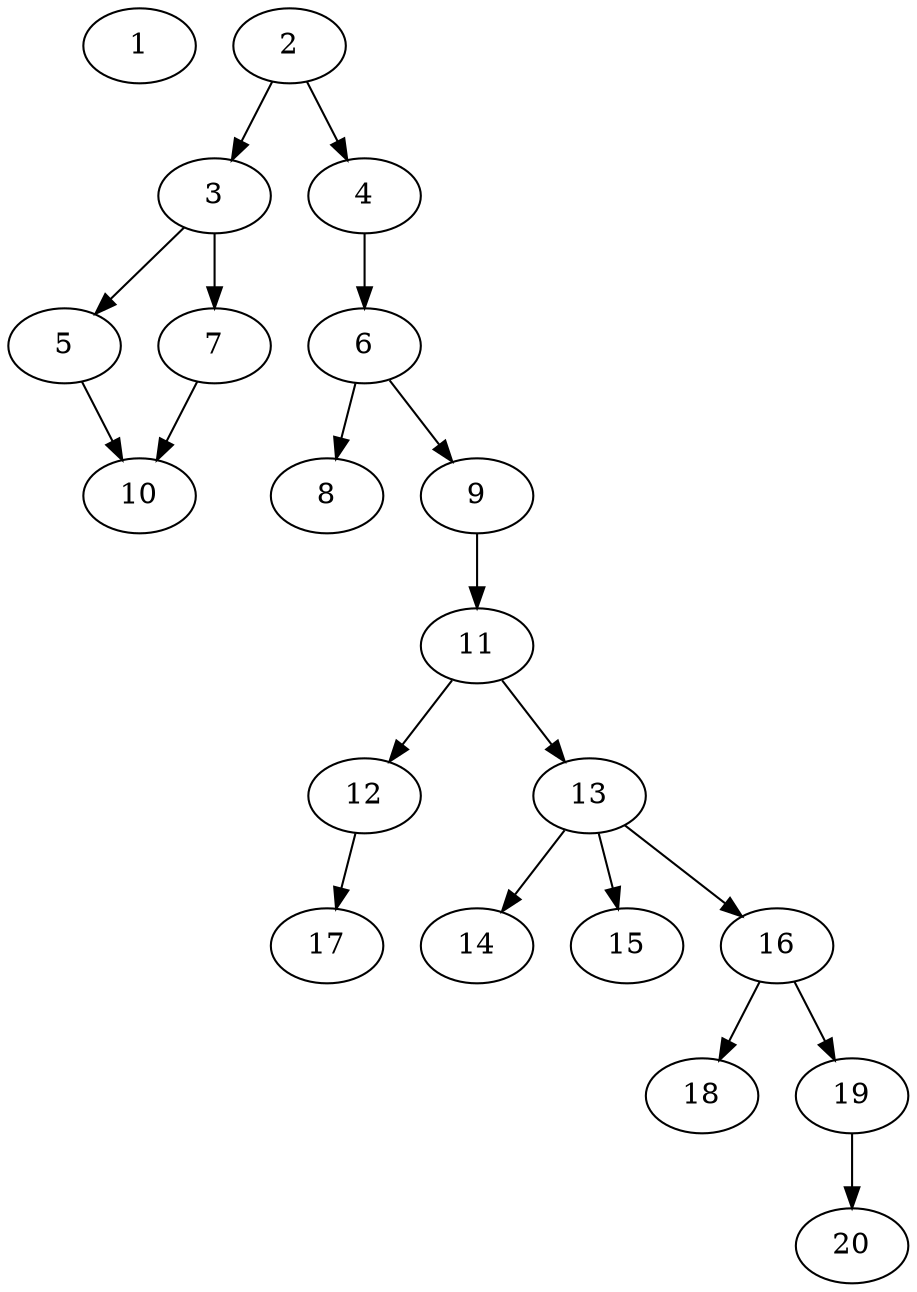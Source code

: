 // DAG automatically generated by daggen at Sat Jul 27 15:34:46 2019
// ./daggen --dot -n 20 --ccr 0.4 --fat 0.4 --regular 0.5 --density 0.4 --mindata 5242880 --maxdata 52428800 
digraph G {
  1 [size="110190080", alpha="0.04", expect_size="44076032"] 
  2 [size="86935040", alpha="0.13", expect_size="34774016"] 
  2 -> 3 [size ="34774016"]
  2 -> 4 [size ="34774016"]
  3 [size="89203200", alpha="0.08", expect_size="35681280"] 
  3 -> 5 [size ="35681280"]
  3 -> 7 [size ="35681280"]
  4 [size="123304960", alpha="0.11", expect_size="49321984"] 
  4 -> 6 [size ="49321984"]
  5 [size="25216000", alpha="0.15", expect_size="10086400"] 
  5 -> 10 [size ="10086400"]
  6 [size="86942720", alpha="0.03", expect_size="34777088"] 
  6 -> 8 [size ="34777088"]
  6 -> 9 [size ="34777088"]
  7 [size="28344320", alpha="0.15", expect_size="11337728"] 
  7 -> 10 [size ="11337728"]
  8 [size="44774400", alpha="0.04", expect_size="17909760"] 
  9 [size="104069120", alpha="0.05", expect_size="41627648"] 
  9 -> 11 [size ="41627648"]
  10 [size="27394560", alpha="0.11", expect_size="10957824"] 
  11 [size="94005760", alpha="0.13", expect_size="37602304"] 
  11 -> 12 [size ="37602304"]
  11 -> 13 [size ="37602304"]
  12 [size="120499200", alpha="0.15", expect_size="48199680"] 
  12 -> 17 [size ="48199680"]
  13 [size="77214720", alpha="0.03", expect_size="30885888"] 
  13 -> 14 [size ="30885888"]
  13 -> 15 [size ="30885888"]
  13 -> 16 [size ="30885888"]
  14 [size="125967360", alpha="0.17", expect_size="50386944"] 
  15 [size="71244800", alpha="0.06", expect_size="28497920"] 
  16 [size="39490560", alpha="0.03", expect_size="15796224"] 
  16 -> 18 [size ="15796224"]
  16 -> 19 [size ="15796224"]
  17 [size="57541120", alpha="0.01", expect_size="23016448"] 
  18 [size="25891840", alpha="0.05", expect_size="10356736"] 
  19 [size="47708160", alpha="0.03", expect_size="19083264"] 
  19 -> 20 [size ="19083264"]
  20 [size="79168000", alpha="0.18", expect_size="31667200"] 
}
